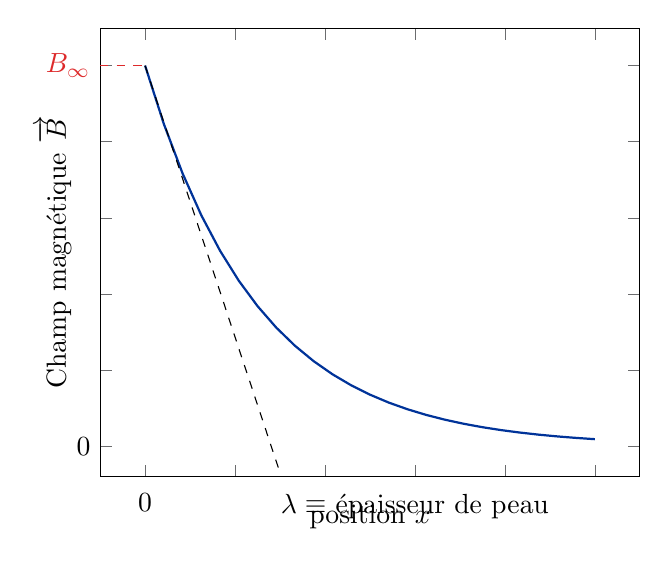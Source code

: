 \begin{tikzpicture}
  % Colors
  \definecolor{red}{RGB}{221,42,43}
  \definecolor{green}{RGB}{132,184,24}
  \definecolor{blue}{RGB}{0,51,153}
  \definecolor{orange}{RGB}{192,128,64}
  \definecolor{gray}{RGB}{107,108,110}
  \begin{axis}[
      yticklabels={,,},xticklabels={,,},
      xlabel={position $x$},ylabel={Champ magnétique $\overrightarrow{B}$},
      clip=false
    ]
    \addplot[thick,blue,domain=0:100] {10*exp(-0.04*(x))};
    \node at (axis cs:0,-1) [below] {$0$};
    \node at (axis cs:60,-1) [below] {$\lambda\equiv$ épaisseur de peau};
    \node at (axis cs:-10,10) [left,red] {$B_\infty$};
    \node at (axis cs:-10,0) [left] {$0$};
    \draw[red, dashed] (axis cs:-10,10) -- (axis cs:0,10);
    \draw[dashed] (axis cs:0,10) -- (axis cs:30,-0.7);

  \end{axis}
\end{tikzpicture}
